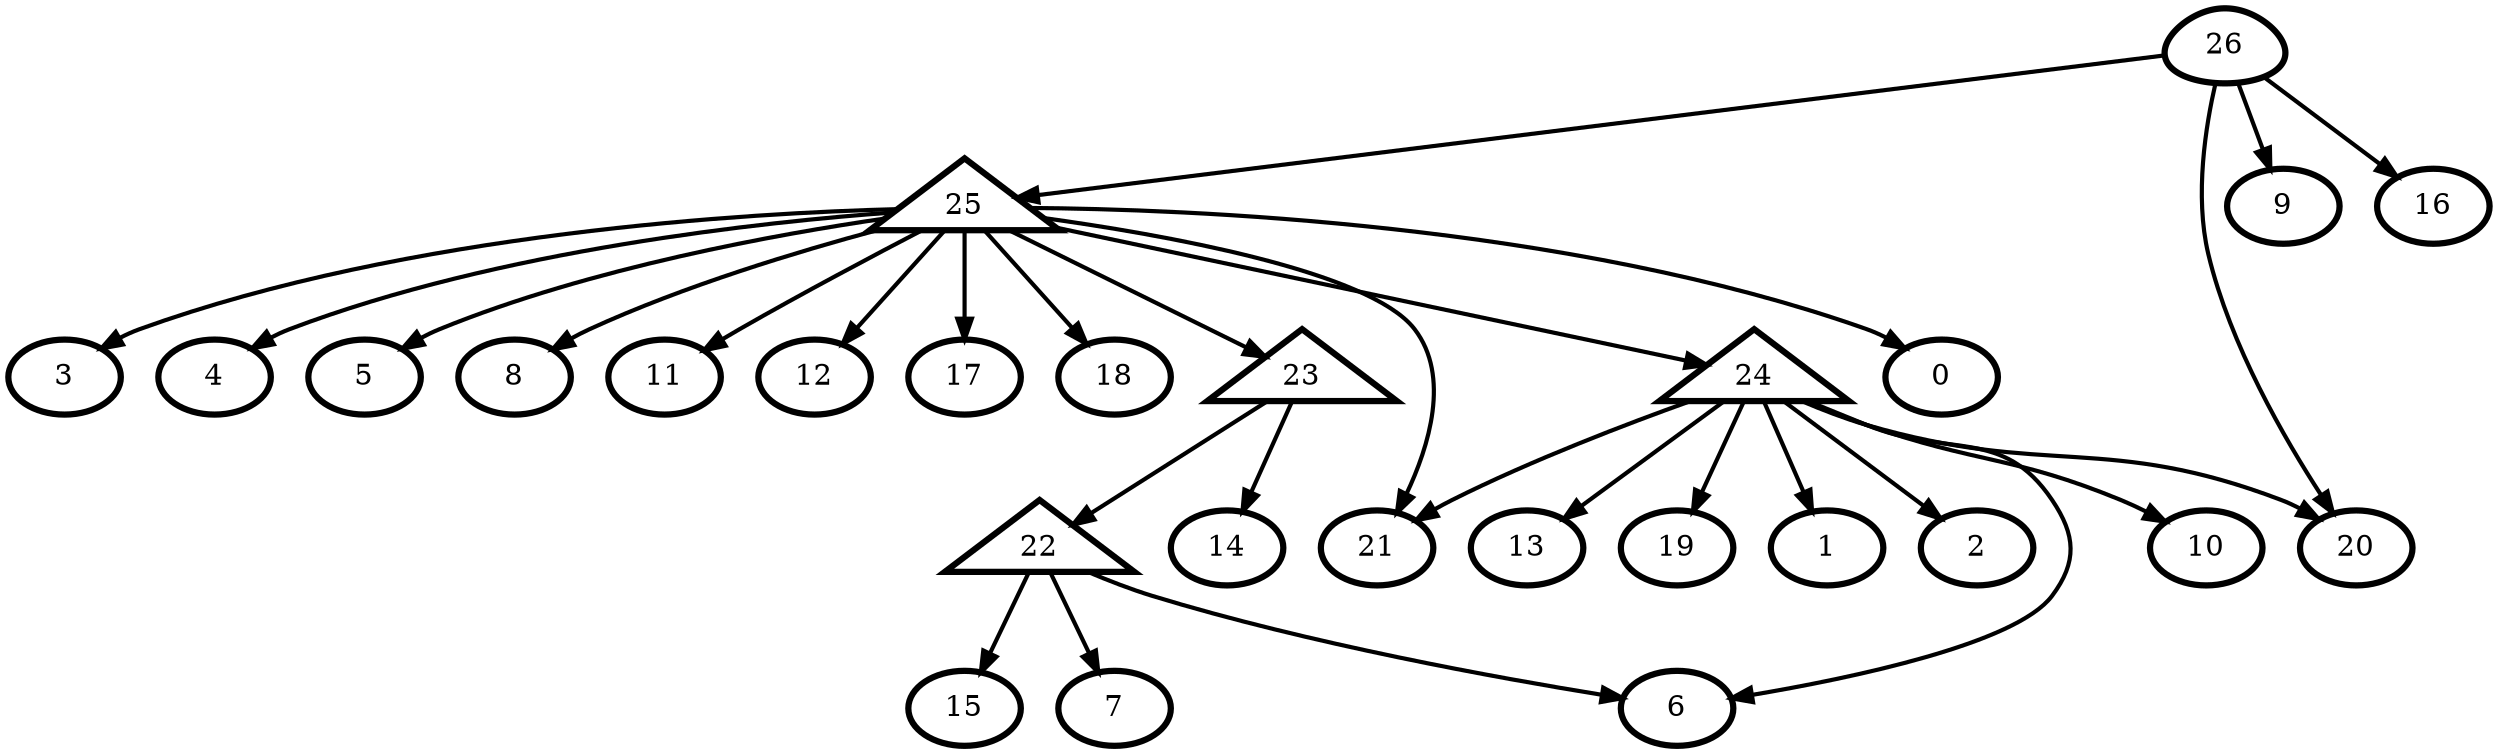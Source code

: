 digraph G {
    0 [penwidth=3,label="0"]
    1 [penwidth=3,label="1"]
    2 [penwidth=3,label="2"]
    3 [penwidth=3,label="3"]
    4 [penwidth=3,label="4"]
    5 [penwidth=3,label="5"]
    6 [penwidth=3,label="6"]
    7 [penwidth=3,label="7"]
    8 [penwidth=3,label="8"]
    9 [penwidth=3,label="9"]
    10 [penwidth=3,label="10"]
    11 [penwidth=3,label="11"]
    12 [penwidth=3,label="12"]
    13 [penwidth=3,label="13"]
    14 [penwidth=3,label="14"]
    15 [penwidth=3,label="15"]
    16 [penwidth=3,label="16"]
    17 [penwidth=3,label="17"]
    18 [penwidth=3,label="18"]
    19 [penwidth=3,label="19"]
    20 [penwidth=3,label="20"]
    21 [penwidth=3,label="21"]
    22 [penwidth=3,label="22",shape = "triangle"]
    23 [penwidth=3,label="23",shape = "triangle"]
    24 [penwidth=3,label="24",shape = "triangle"]
    25 [penwidth=3,label="25",shape = "triangle"]
    26 [penwidth=3,label="26",shape = "egg"]

    22 -> 6 [penwidth=2]
    22 -> 15 [penwidth=2]
    22 -> 7 [penwidth=2]
    23 -> 14 [penwidth=2]
    23 -> 22 [penwidth=2]
    24 -> 6 [penwidth=2]
    24 -> 19 [penwidth=2]
    24 -> 20 [penwidth=2]
    24 -> 2 [penwidth=2]
    24 -> 13 [penwidth=2]
    24 -> 21 [penwidth=2]
    24 -> 1 [penwidth=2]
    24 -> 10 [penwidth=2]
    25 -> 23 [penwidth=2]
    25 -> 3 [penwidth=2]
    25 -> 17 [penwidth=2]
    25 -> 0 [penwidth=2]
    25 -> 18 [penwidth=2]
    25 -> 24 [penwidth=2]
    25 -> 12 [penwidth=2]
    25 -> 21 [penwidth=2]
    25 -> 4 [penwidth=2]
    25 -> 8 [penwidth=2]
    25 -> 11 [penwidth=2]
    25 -> 5 [penwidth=2]
    26 -> 20 [penwidth=2]
    26 -> 9 [penwidth=2]
    26 -> 25 [penwidth=2]
    26 -> 16 [penwidth=2]
}